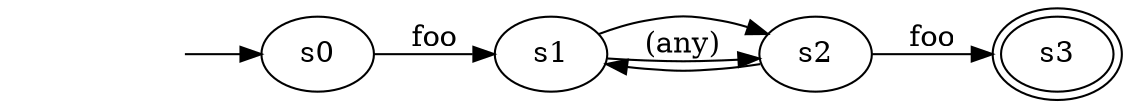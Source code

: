 // File in graphviz .dot format
// Example, create png file using: dot <filename> -Tpng -o out.png
digraph nfa {
rankdir=LR;
s0;
s1;
s2;
s3 [peripheries=2];
_start_ [style=invis];
_start_ -> s0
s0 -> s1 [label="foo"];
s1 -> s2;
s1 -> s2 [label="(any)"];
s2 -> s3 [label="foo"];
s2 -> s1;
}